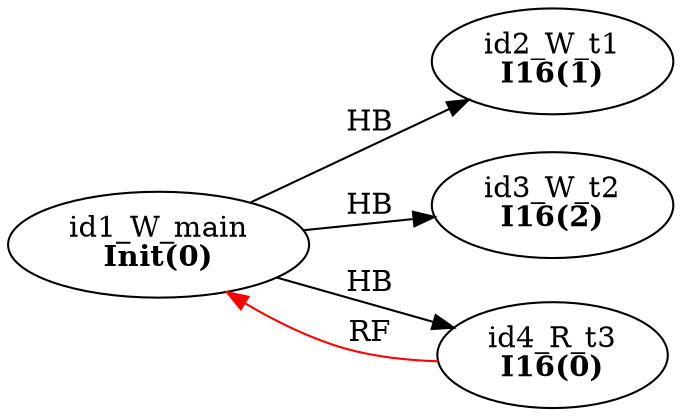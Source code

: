 digraph memory_model {
rankdir=LR;
splines=true; esep=0.5;
id1_W_main -> id2_W_t1 [label = "HB", color="black"];
id1_W_main -> id3_W_t2 [label = "HB", color="black"];
id1_W_main -> id4_R_t3 [label = "HB", color="black"];
id4_R_t3 -> id1_W_main [label = "RF", color="red"];
id1_W_main [label=<id1_W_main<br/><B>Init(0)</B>>, pos="5.0,2!"]
id2_W_t1 [label=<id2_W_t1<br/><B>I16(1)</B>>, pos="0,0!"]
id3_W_t2 [label=<id3_W_t2<br/><B>I16(2)</B>>, pos="5,0!"]
id4_R_t3 [label=<id4_R_t3<br/><B>I16(0)</B>>, pos="10,0!"]
}